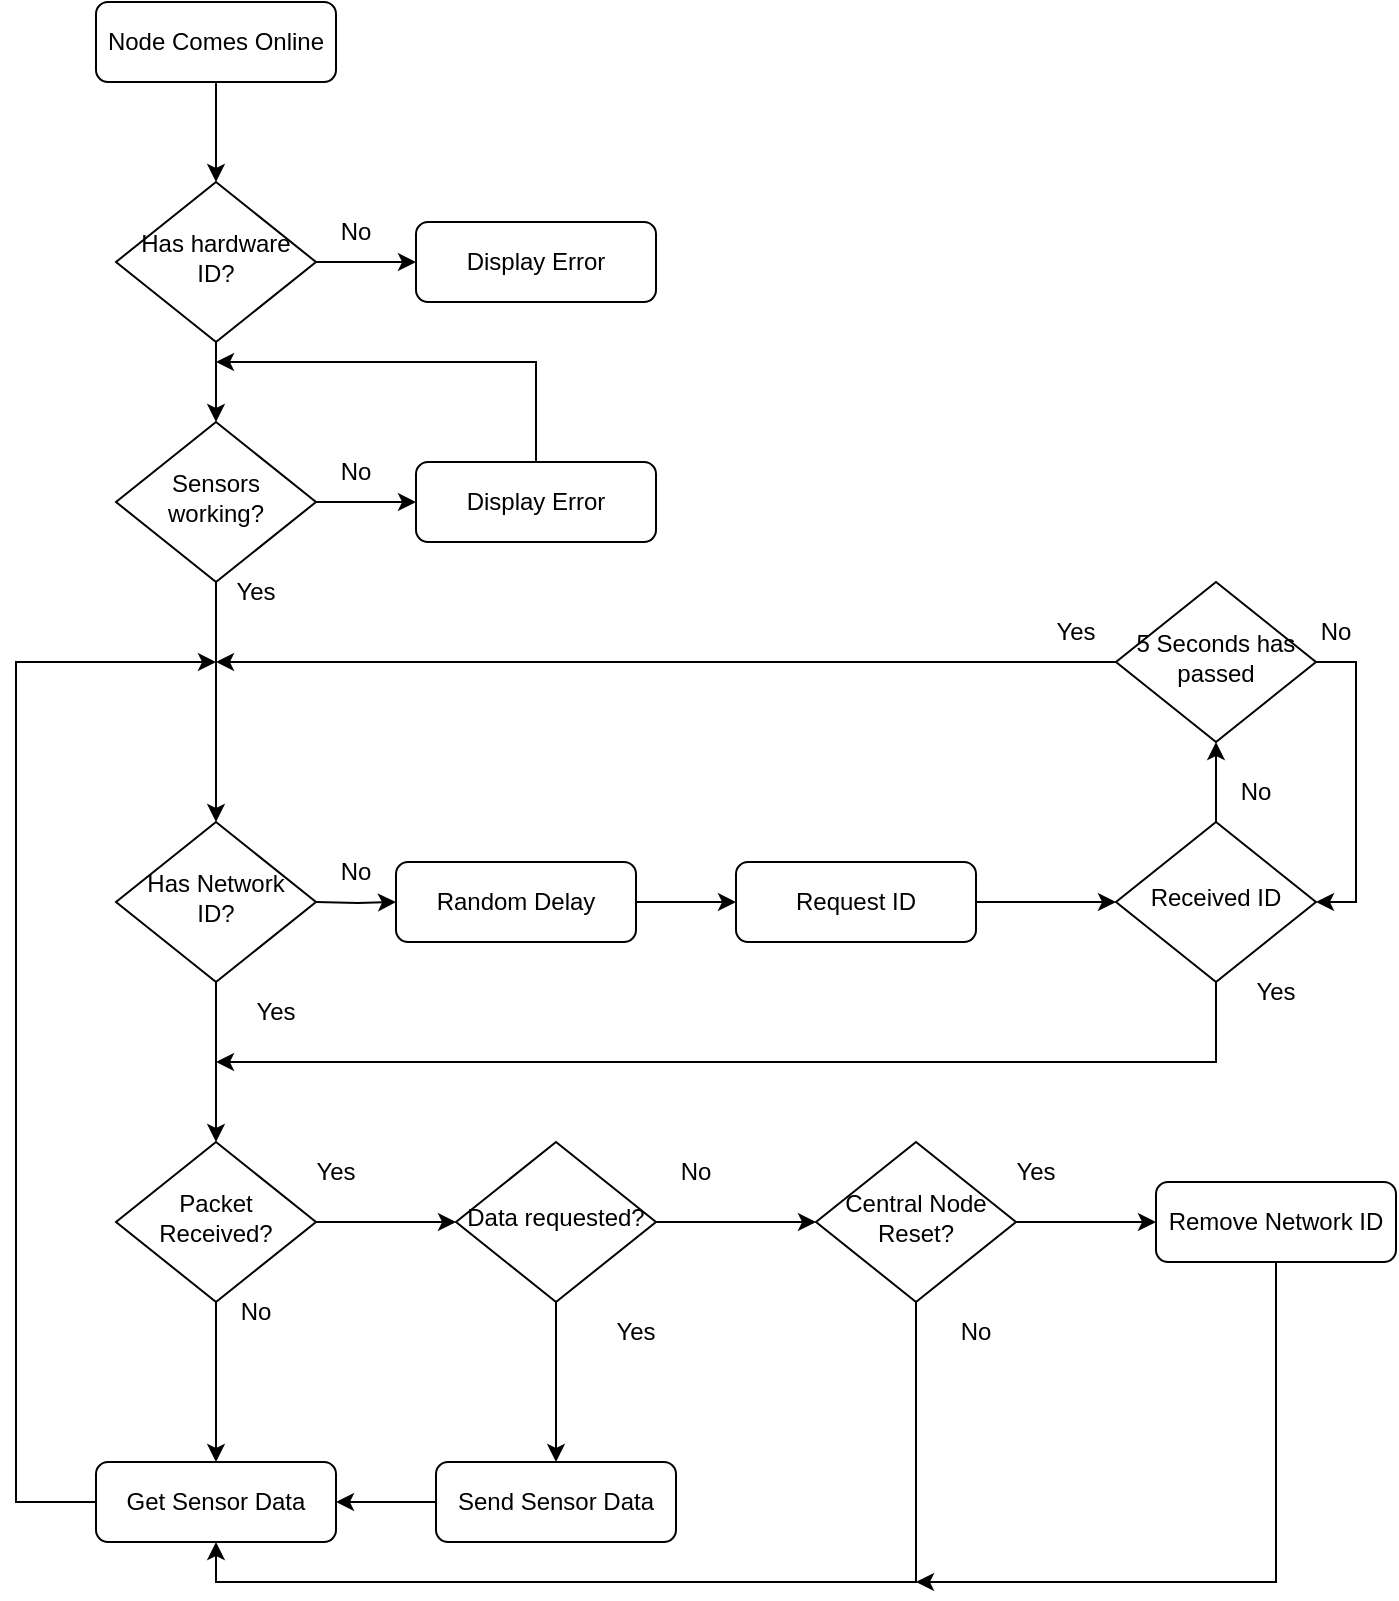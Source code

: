 <mxfile version="16.5.2" type="device"><diagram id="C5RBs43oDa-KdzZeNtuy" name="Page-1"><mxGraphModel dx="539" dy="376" grid="1" gridSize="10" guides="1" tooltips="1" connect="1" arrows="1" fold="1" page="1" pageScale="1" pageWidth="827" pageHeight="1169" math="0" shadow="0"><root><mxCell id="WIyWlLk6GJQsqaUBKTNV-0"/><mxCell id="WIyWlLk6GJQsqaUBKTNV-1" parent="WIyWlLk6GJQsqaUBKTNV-0"/><mxCell id="JWfVojX4HcKFEOkl7y0v-59" value="" style="edgeStyle=orthogonalEdgeStyle;rounded=0;orthogonalLoop=1;jettySize=auto;html=1;" edge="1" parent="WIyWlLk6GJQsqaUBKTNV-1" source="WIyWlLk6GJQsqaUBKTNV-3" target="WIyWlLk6GJQsqaUBKTNV-6"><mxGeometry relative="1" as="geometry"/></mxCell><mxCell id="WIyWlLk6GJQsqaUBKTNV-3" value="Node Comes Online" style="rounded=1;whiteSpace=wrap;html=1;fontSize=12;glass=0;strokeWidth=1;shadow=0;" parent="WIyWlLk6GJQsqaUBKTNV-1" vertex="1"><mxGeometry x="160" y="80" width="120" height="40" as="geometry"/></mxCell><mxCell id="JWfVojX4HcKFEOkl7y0v-56" value="" style="edgeStyle=orthogonalEdgeStyle;rounded=0;orthogonalLoop=1;jettySize=auto;html=1;" edge="1" parent="WIyWlLk6GJQsqaUBKTNV-1" source="WIyWlLk6GJQsqaUBKTNV-6" target="WIyWlLk6GJQsqaUBKTNV-7"><mxGeometry relative="1" as="geometry"/></mxCell><mxCell id="JWfVojX4HcKFEOkl7y0v-58" value="" style="edgeStyle=orthogonalEdgeStyle;rounded=0;orthogonalLoop=1;jettySize=auto;html=1;entryX=0.5;entryY=0;entryDx=0;entryDy=0;" edge="1" parent="WIyWlLk6GJQsqaUBKTNV-1" source="WIyWlLk6GJQsqaUBKTNV-6" target="WIyWlLk6GJQsqaUBKTNV-10"><mxGeometry relative="1" as="geometry"/></mxCell><mxCell id="WIyWlLk6GJQsqaUBKTNV-6" value="Has hardware ID?" style="rhombus;whiteSpace=wrap;html=1;shadow=0;fontFamily=Helvetica;fontSize=12;align=center;strokeWidth=1;spacing=6;spacingTop=-4;" parent="WIyWlLk6GJQsqaUBKTNV-1" vertex="1"><mxGeometry x="170" y="170" width="100" height="80" as="geometry"/></mxCell><mxCell id="WIyWlLk6GJQsqaUBKTNV-7" value="Display Error" style="rounded=1;whiteSpace=wrap;html=1;fontSize=12;glass=0;strokeWidth=1;shadow=0;" parent="WIyWlLk6GJQsqaUBKTNV-1" vertex="1"><mxGeometry x="320" y="190" width="120" height="40" as="geometry"/></mxCell><mxCell id="JWfVojX4HcKFEOkl7y0v-2" value="" style="edgeStyle=orthogonalEdgeStyle;rounded=0;orthogonalLoop=1;jettySize=auto;html=1;" edge="1" parent="WIyWlLk6GJQsqaUBKTNV-1" source="WIyWlLk6GJQsqaUBKTNV-10" target="JWfVojX4HcKFEOkl7y0v-1"><mxGeometry relative="1" as="geometry"/></mxCell><mxCell id="JWfVojX4HcKFEOkl7y0v-54" value="" style="edgeStyle=orthogonalEdgeStyle;rounded=0;orthogonalLoop=1;jettySize=auto;html=1;" edge="1" parent="WIyWlLk6GJQsqaUBKTNV-1" source="WIyWlLk6GJQsqaUBKTNV-10" target="WIyWlLk6GJQsqaUBKTNV-12"><mxGeometry relative="1" as="geometry"/></mxCell><mxCell id="WIyWlLk6GJQsqaUBKTNV-10" value="Sensors working?" style="rhombus;whiteSpace=wrap;html=1;shadow=0;fontFamily=Helvetica;fontSize=12;align=center;strokeWidth=1;spacing=6;spacingTop=-4;" parent="WIyWlLk6GJQsqaUBKTNV-1" vertex="1"><mxGeometry x="170" y="290" width="100" height="80" as="geometry"/></mxCell><mxCell id="JWfVojX4HcKFEOkl7y0v-7" value="" style="edgeStyle=orthogonalEdgeStyle;rounded=0;orthogonalLoop=1;jettySize=auto;html=1;" edge="1" parent="WIyWlLk6GJQsqaUBKTNV-1" source="WIyWlLk6GJQsqaUBKTNV-11" target="JWfVojX4HcKFEOkl7y0v-6"><mxGeometry relative="1" as="geometry"/></mxCell><mxCell id="WIyWlLk6GJQsqaUBKTNV-11" value="Random Delay" style="rounded=1;whiteSpace=wrap;html=1;fontSize=12;glass=0;strokeWidth=1;shadow=0;" parent="WIyWlLk6GJQsqaUBKTNV-1" vertex="1"><mxGeometry x="310" y="510" width="120" height="40" as="geometry"/></mxCell><mxCell id="JWfVojX4HcKFEOkl7y0v-0" value="" style="edgeStyle=orthogonalEdgeStyle;rounded=0;orthogonalLoop=1;jettySize=auto;html=1;exitX=0.5;exitY=0;exitDx=0;exitDy=0;" edge="1" parent="WIyWlLk6GJQsqaUBKTNV-1" source="WIyWlLk6GJQsqaUBKTNV-12"><mxGeometry relative="1" as="geometry"><mxPoint x="220" y="260" as="targetPoint"/><Array as="points"><mxPoint x="380" y="260"/></Array></mxGeometry></mxCell><mxCell id="WIyWlLk6GJQsqaUBKTNV-12" value="Display Error" style="rounded=1;whiteSpace=wrap;html=1;fontSize=12;glass=0;strokeWidth=1;shadow=0;" parent="WIyWlLk6GJQsqaUBKTNV-1" vertex="1"><mxGeometry x="320" y="310" width="120" height="40" as="geometry"/></mxCell><mxCell id="JWfVojX4HcKFEOkl7y0v-4" value="" style="edgeStyle=orthogonalEdgeStyle;rounded=0;orthogonalLoop=1;jettySize=auto;html=1;" edge="1" parent="WIyWlLk6GJQsqaUBKTNV-1" target="WIyWlLk6GJQsqaUBKTNV-11"><mxGeometry relative="1" as="geometry"><mxPoint x="270" y="530.0" as="sourcePoint"/></mxGeometry></mxCell><mxCell id="JWfVojX4HcKFEOkl7y0v-22" value="" style="edgeStyle=orthogonalEdgeStyle;rounded=0;orthogonalLoop=1;jettySize=auto;html=1;" edge="1" parent="WIyWlLk6GJQsqaUBKTNV-1" source="JWfVojX4HcKFEOkl7y0v-1" target="JWfVojX4HcKFEOkl7y0v-21"><mxGeometry relative="1" as="geometry"/></mxCell><mxCell id="JWfVojX4HcKFEOkl7y0v-1" value="Has Network ID?" style="rhombus;whiteSpace=wrap;html=1;shadow=0;fontFamily=Helvetica;fontSize=12;align=center;strokeWidth=1;spacing=6;spacingTop=-4;" vertex="1" parent="WIyWlLk6GJQsqaUBKTNV-1"><mxGeometry x="170" y="490" width="100" height="80" as="geometry"/></mxCell><mxCell id="JWfVojX4HcKFEOkl7y0v-3" value="Yes" style="text;html=1;strokeColor=none;fillColor=none;align=center;verticalAlign=middle;whiteSpace=wrap;rounded=0;" vertex="1" parent="WIyWlLk6GJQsqaUBKTNV-1"><mxGeometry x="210" y="360" width="60" height="30" as="geometry"/></mxCell><mxCell id="JWfVojX4HcKFEOkl7y0v-5" value="No" style="text;html=1;strokeColor=none;fillColor=none;align=center;verticalAlign=middle;whiteSpace=wrap;rounded=0;" vertex="1" parent="WIyWlLk6GJQsqaUBKTNV-1"><mxGeometry x="260" y="500" width="60" height="30" as="geometry"/></mxCell><mxCell id="JWfVojX4HcKFEOkl7y0v-10" value="" style="edgeStyle=orthogonalEdgeStyle;rounded=0;orthogonalLoop=1;jettySize=auto;html=1;entryX=0;entryY=0.5;entryDx=0;entryDy=0;" edge="1" parent="WIyWlLk6GJQsqaUBKTNV-1" source="JWfVojX4HcKFEOkl7y0v-6" target="JWfVojX4HcKFEOkl7y0v-11"><mxGeometry relative="1" as="geometry"><mxPoint x="670" y="500.0" as="targetPoint"/></mxGeometry></mxCell><mxCell id="JWfVojX4HcKFEOkl7y0v-6" value="Request ID" style="rounded=1;whiteSpace=wrap;html=1;fontSize=12;glass=0;strokeWidth=1;shadow=0;" vertex="1" parent="WIyWlLk6GJQsqaUBKTNV-1"><mxGeometry x="480" y="510" width="120" height="40" as="geometry"/></mxCell><mxCell id="JWfVojX4HcKFEOkl7y0v-14" value="" style="edgeStyle=orthogonalEdgeStyle;rounded=0;orthogonalLoop=1;jettySize=auto;html=1;" edge="1" parent="WIyWlLk6GJQsqaUBKTNV-1" source="JWfVojX4HcKFEOkl7y0v-11" target="JWfVojX4HcKFEOkl7y0v-12"><mxGeometry relative="1" as="geometry"/></mxCell><mxCell id="JWfVojX4HcKFEOkl7y0v-51" value="" style="edgeStyle=orthogonalEdgeStyle;rounded=0;orthogonalLoop=1;jettySize=auto;html=1;exitX=0.5;exitY=1;exitDx=0;exitDy=0;" edge="1" parent="WIyWlLk6GJQsqaUBKTNV-1" source="JWfVojX4HcKFEOkl7y0v-11"><mxGeometry relative="1" as="geometry"><mxPoint x="220" y="610" as="targetPoint"/><Array as="points"><mxPoint x="720" y="610"/><mxPoint x="220" y="610"/></Array></mxGeometry></mxCell><mxCell id="JWfVojX4HcKFEOkl7y0v-11" value="Received ID" style="rhombus;whiteSpace=wrap;html=1;shadow=0;fontFamily=Helvetica;fontSize=12;align=center;strokeWidth=1;spacing=6;spacingTop=-4;" vertex="1" parent="WIyWlLk6GJQsqaUBKTNV-1"><mxGeometry x="670" y="490" width="100" height="80" as="geometry"/></mxCell><mxCell id="JWfVojX4HcKFEOkl7y0v-16" value="" style="edgeStyle=orthogonalEdgeStyle;rounded=0;orthogonalLoop=1;jettySize=auto;html=1;exitX=0;exitY=0.5;exitDx=0;exitDy=0;" edge="1" parent="WIyWlLk6GJQsqaUBKTNV-1" source="JWfVojX4HcKFEOkl7y0v-12"><mxGeometry relative="1" as="geometry"><mxPoint x="220" y="410" as="targetPoint"/><Array as="points"><mxPoint x="660" y="410"/><mxPoint x="660" y="410"/></Array></mxGeometry></mxCell><mxCell id="JWfVojX4HcKFEOkl7y0v-18" value="" style="edgeStyle=orthogonalEdgeStyle;rounded=0;orthogonalLoop=1;jettySize=auto;html=1;entryX=1;entryY=0.5;entryDx=0;entryDy=0;exitX=1;exitY=0.5;exitDx=0;exitDy=0;" edge="1" parent="WIyWlLk6GJQsqaUBKTNV-1" source="JWfVojX4HcKFEOkl7y0v-12" target="JWfVojX4HcKFEOkl7y0v-11"><mxGeometry relative="1" as="geometry"><mxPoint x="850" y="410" as="targetPoint"/></mxGeometry></mxCell><mxCell id="JWfVojX4HcKFEOkl7y0v-12" value="5 Seconds has passed" style="rhombus;whiteSpace=wrap;html=1;shadow=0;fontFamily=Helvetica;fontSize=12;align=center;strokeWidth=1;spacing=6;spacingTop=-4;" vertex="1" parent="WIyWlLk6GJQsqaUBKTNV-1"><mxGeometry x="670" y="370" width="100" height="80" as="geometry"/></mxCell><mxCell id="JWfVojX4HcKFEOkl7y0v-19" value="No" style="text;html=1;strokeColor=none;fillColor=none;align=center;verticalAlign=middle;whiteSpace=wrap;rounded=0;" vertex="1" parent="WIyWlLk6GJQsqaUBKTNV-1"><mxGeometry x="750" y="380" width="60" height="30" as="geometry"/></mxCell><mxCell id="JWfVojX4HcKFEOkl7y0v-20" value="Yes" style="text;html=1;strokeColor=none;fillColor=none;align=center;verticalAlign=middle;whiteSpace=wrap;rounded=0;" vertex="1" parent="WIyWlLk6GJQsqaUBKTNV-1"><mxGeometry x="620" y="380" width="60" height="30" as="geometry"/></mxCell><mxCell id="JWfVojX4HcKFEOkl7y0v-25" value="" style="edgeStyle=orthogonalEdgeStyle;rounded=0;orthogonalLoop=1;jettySize=auto;html=1;" edge="1" parent="WIyWlLk6GJQsqaUBKTNV-1" source="JWfVojX4HcKFEOkl7y0v-21"><mxGeometry relative="1" as="geometry"><mxPoint x="220" y="810" as="targetPoint"/></mxGeometry></mxCell><mxCell id="JWfVojX4HcKFEOkl7y0v-31" value="" style="edgeStyle=orthogonalEdgeStyle;rounded=0;orthogonalLoop=1;jettySize=auto;html=1;" edge="1" parent="WIyWlLk6GJQsqaUBKTNV-1" source="JWfVojX4HcKFEOkl7y0v-21"><mxGeometry relative="1" as="geometry"><mxPoint x="340" y="690" as="targetPoint"/></mxGeometry></mxCell><mxCell id="JWfVojX4HcKFEOkl7y0v-21" value="Packet Received?" style="rhombus;whiteSpace=wrap;html=1;shadow=0;fontFamily=Helvetica;fontSize=12;align=center;strokeWidth=1;spacing=6;spacingTop=-4;" vertex="1" parent="WIyWlLk6GJQsqaUBKTNV-1"><mxGeometry x="170" y="650" width="100" height="80" as="geometry"/></mxCell><mxCell id="JWfVojX4HcKFEOkl7y0v-23" value="Yes" style="text;html=1;strokeColor=none;fillColor=none;align=center;verticalAlign=middle;whiteSpace=wrap;rounded=0;" vertex="1" parent="WIyWlLk6GJQsqaUBKTNV-1"><mxGeometry x="220" y="570" width="60" height="30" as="geometry"/></mxCell><mxCell id="JWfVojX4HcKFEOkl7y0v-26" value="No" style="text;html=1;strokeColor=none;fillColor=none;align=center;verticalAlign=middle;whiteSpace=wrap;rounded=0;" vertex="1" parent="WIyWlLk6GJQsqaUBKTNV-1"><mxGeometry x="210" y="720" width="60" height="30" as="geometry"/></mxCell><mxCell id="JWfVojX4HcKFEOkl7y0v-29" value="" style="edgeStyle=orthogonalEdgeStyle;rounded=0;orthogonalLoop=1;jettySize=auto;html=1;exitX=0;exitY=0.5;exitDx=0;exitDy=0;" edge="1" parent="WIyWlLk6GJQsqaUBKTNV-1" source="JWfVojX4HcKFEOkl7y0v-27"><mxGeometry relative="1" as="geometry"><mxPoint x="220" y="410" as="targetPoint"/><Array as="points"><mxPoint x="120" y="830"/><mxPoint x="120" y="410"/></Array></mxGeometry></mxCell><mxCell id="JWfVojX4HcKFEOkl7y0v-27" value="Get Sensor Data" style="rounded=1;whiteSpace=wrap;html=1;fontSize=12;glass=0;strokeWidth=1;shadow=0;" vertex="1" parent="WIyWlLk6GJQsqaUBKTNV-1"><mxGeometry x="160" y="810" width="120" height="40" as="geometry"/></mxCell><mxCell id="JWfVojX4HcKFEOkl7y0v-34" value="" style="edgeStyle=orthogonalEdgeStyle;rounded=0;orthogonalLoop=1;jettySize=auto;html=1;" edge="1" parent="WIyWlLk6GJQsqaUBKTNV-1" source="JWfVojX4HcKFEOkl7y0v-32" target="JWfVojX4HcKFEOkl7y0v-33"><mxGeometry relative="1" as="geometry"/></mxCell><mxCell id="JWfVojX4HcKFEOkl7y0v-36" value="" style="edgeStyle=orthogonalEdgeStyle;rounded=0;orthogonalLoop=1;jettySize=auto;html=1;" edge="1" parent="WIyWlLk6GJQsqaUBKTNV-1" source="JWfVojX4HcKFEOkl7y0v-32"><mxGeometry relative="1" as="geometry"><mxPoint x="390" y="810" as="targetPoint"/></mxGeometry></mxCell><mxCell id="JWfVojX4HcKFEOkl7y0v-32" value="Data requested?" style="rhombus;whiteSpace=wrap;html=1;shadow=0;fontFamily=Helvetica;fontSize=12;align=center;strokeWidth=1;spacing=6;spacingTop=-4;" vertex="1" parent="WIyWlLk6GJQsqaUBKTNV-1"><mxGeometry x="340" y="650" width="100" height="80" as="geometry"/></mxCell><mxCell id="JWfVojX4HcKFEOkl7y0v-43" value="" style="edgeStyle=orthogonalEdgeStyle;rounded=0;orthogonalLoop=1;jettySize=auto;html=1;entryX=0.5;entryY=1;entryDx=0;entryDy=0;exitX=0.5;exitY=1;exitDx=0;exitDy=0;" edge="1" parent="WIyWlLk6GJQsqaUBKTNV-1" source="JWfVojX4HcKFEOkl7y0v-33" target="JWfVojX4HcKFEOkl7y0v-27"><mxGeometry relative="1" as="geometry"><mxPoint x="570" y="810" as="targetPoint"/></mxGeometry></mxCell><mxCell id="JWfVojX4HcKFEOkl7y0v-46" value="" style="edgeStyle=orthogonalEdgeStyle;rounded=0;orthogonalLoop=1;jettySize=auto;html=1;" edge="1" parent="WIyWlLk6GJQsqaUBKTNV-1" source="JWfVojX4HcKFEOkl7y0v-33"><mxGeometry relative="1" as="geometry"><mxPoint x="690" y="690" as="targetPoint"/></mxGeometry></mxCell><mxCell id="JWfVojX4HcKFEOkl7y0v-33" value="Central Node Reset?" style="rhombus;whiteSpace=wrap;html=1;shadow=0;fontFamily=Helvetica;fontSize=12;align=center;strokeWidth=1;spacing=6;spacingTop=-4;" vertex="1" parent="WIyWlLk6GJQsqaUBKTNV-1"><mxGeometry x="520" y="650" width="100" height="80" as="geometry"/></mxCell><mxCell id="JWfVojX4HcKFEOkl7y0v-38" value="" style="edgeStyle=orthogonalEdgeStyle;rounded=0;orthogonalLoop=1;jettySize=auto;html=1;" edge="1" parent="WIyWlLk6GJQsqaUBKTNV-1" source="JWfVojX4HcKFEOkl7y0v-37" target="JWfVojX4HcKFEOkl7y0v-27"><mxGeometry relative="1" as="geometry"/></mxCell><mxCell id="JWfVojX4HcKFEOkl7y0v-37" value="Send Sensor Data" style="rounded=1;whiteSpace=wrap;html=1;fontSize=12;glass=0;strokeWidth=1;shadow=0;" vertex="1" parent="WIyWlLk6GJQsqaUBKTNV-1"><mxGeometry x="330" y="810" width="120" height="40" as="geometry"/></mxCell><mxCell id="JWfVojX4HcKFEOkl7y0v-39" value="Yes" style="text;html=1;strokeColor=none;fillColor=none;align=center;verticalAlign=middle;whiteSpace=wrap;rounded=0;" vertex="1" parent="WIyWlLk6GJQsqaUBKTNV-1"><mxGeometry x="250" y="650" width="60" height="30" as="geometry"/></mxCell><mxCell id="JWfVojX4HcKFEOkl7y0v-40" value="Yes" style="text;html=1;strokeColor=none;fillColor=none;align=center;verticalAlign=middle;whiteSpace=wrap;rounded=0;" vertex="1" parent="WIyWlLk6GJQsqaUBKTNV-1"><mxGeometry x="400" y="730" width="60" height="30" as="geometry"/></mxCell><mxCell id="JWfVojX4HcKFEOkl7y0v-41" value="No" style="text;html=1;strokeColor=none;fillColor=none;align=center;verticalAlign=middle;whiteSpace=wrap;rounded=0;" vertex="1" parent="WIyWlLk6GJQsqaUBKTNV-1"><mxGeometry x="430" y="650" width="60" height="30" as="geometry"/></mxCell><mxCell id="JWfVojX4HcKFEOkl7y0v-44" value="No" style="text;html=1;strokeColor=none;fillColor=none;align=center;verticalAlign=middle;whiteSpace=wrap;rounded=0;" vertex="1" parent="WIyWlLk6GJQsqaUBKTNV-1"><mxGeometry x="570" y="730" width="60" height="30" as="geometry"/></mxCell><mxCell id="JWfVojX4HcKFEOkl7y0v-50" value="" style="edgeStyle=orthogonalEdgeStyle;rounded=0;orthogonalLoop=1;jettySize=auto;html=1;exitX=0.5;exitY=1;exitDx=0;exitDy=0;" edge="1" parent="WIyWlLk6GJQsqaUBKTNV-1" source="JWfVojX4HcKFEOkl7y0v-47"><mxGeometry relative="1" as="geometry"><mxPoint x="570" y="870" as="targetPoint"/><Array as="points"><mxPoint x="750" y="870"/></Array></mxGeometry></mxCell><mxCell id="JWfVojX4HcKFEOkl7y0v-47" value="Remove Network ID" style="rounded=1;whiteSpace=wrap;html=1;fontSize=12;glass=0;strokeWidth=1;shadow=0;" vertex="1" parent="WIyWlLk6GJQsqaUBKTNV-1"><mxGeometry x="690" y="670" width="120" height="40" as="geometry"/></mxCell><mxCell id="JWfVojX4HcKFEOkl7y0v-48" value="Yes" style="text;html=1;strokeColor=none;fillColor=none;align=center;verticalAlign=middle;whiteSpace=wrap;rounded=0;" vertex="1" parent="WIyWlLk6GJQsqaUBKTNV-1"><mxGeometry x="600" y="650" width="60" height="30" as="geometry"/></mxCell><mxCell id="JWfVojX4HcKFEOkl7y0v-52" value="Yes" style="text;html=1;strokeColor=none;fillColor=none;align=center;verticalAlign=middle;whiteSpace=wrap;rounded=0;" vertex="1" parent="WIyWlLk6GJQsqaUBKTNV-1"><mxGeometry x="720" y="560" width="60" height="30" as="geometry"/></mxCell><mxCell id="JWfVojX4HcKFEOkl7y0v-53" value="No" style="text;html=1;strokeColor=none;fillColor=none;align=center;verticalAlign=middle;whiteSpace=wrap;rounded=0;" vertex="1" parent="WIyWlLk6GJQsqaUBKTNV-1"><mxGeometry x="710" y="460" width="60" height="30" as="geometry"/></mxCell><mxCell id="JWfVojX4HcKFEOkl7y0v-55" value="No" style="text;html=1;strokeColor=none;fillColor=none;align=center;verticalAlign=middle;whiteSpace=wrap;rounded=0;" vertex="1" parent="WIyWlLk6GJQsqaUBKTNV-1"><mxGeometry x="260" y="300" width="60" height="30" as="geometry"/></mxCell><mxCell id="JWfVojX4HcKFEOkl7y0v-57" value="No" style="text;html=1;strokeColor=none;fillColor=none;align=center;verticalAlign=middle;whiteSpace=wrap;rounded=0;" vertex="1" parent="WIyWlLk6GJQsqaUBKTNV-1"><mxGeometry x="260" y="180" width="60" height="30" as="geometry"/></mxCell></root></mxGraphModel></diagram></mxfile>